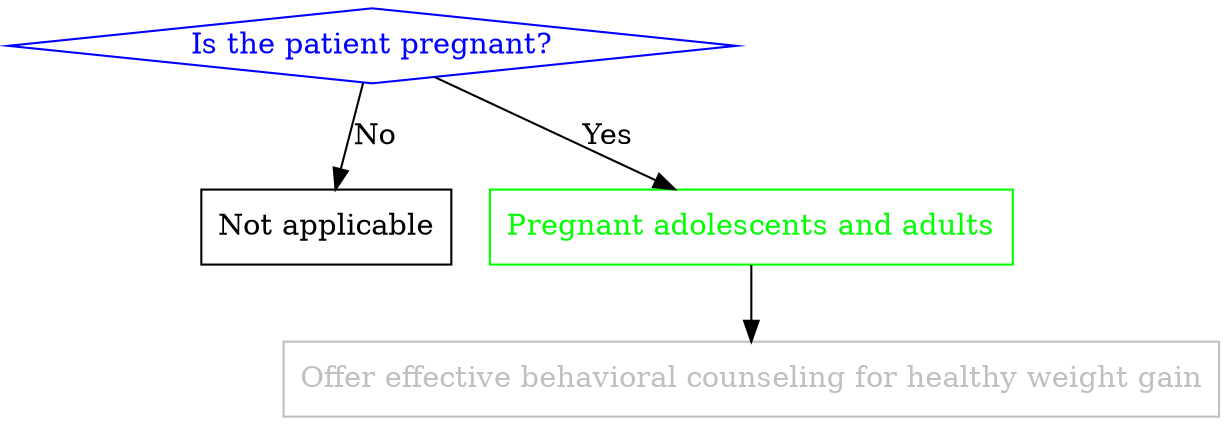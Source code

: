 digraph G {
    rankdir=TB
    node [shape=diamond,color=blue,fontcolor=blue];
    start [label="Is the patient pregnant?", shape=diamond];
    notPregnant [label="Not applicable", shape=rectangle, color=black, fontcolor=black];
    pregnant [label="Pregnant adolescents and adults", shape=rectangle, color=green, fontcolor=green];
    counseling [label="Offer effective behavioral counseling for healthy weight gain", shape=rectangle, color=gray, fontcolor=gray];
    start -> notPregnant [label="No"];
    start -> pregnant [label="Yes"];
    pregnant -> counseling;
}